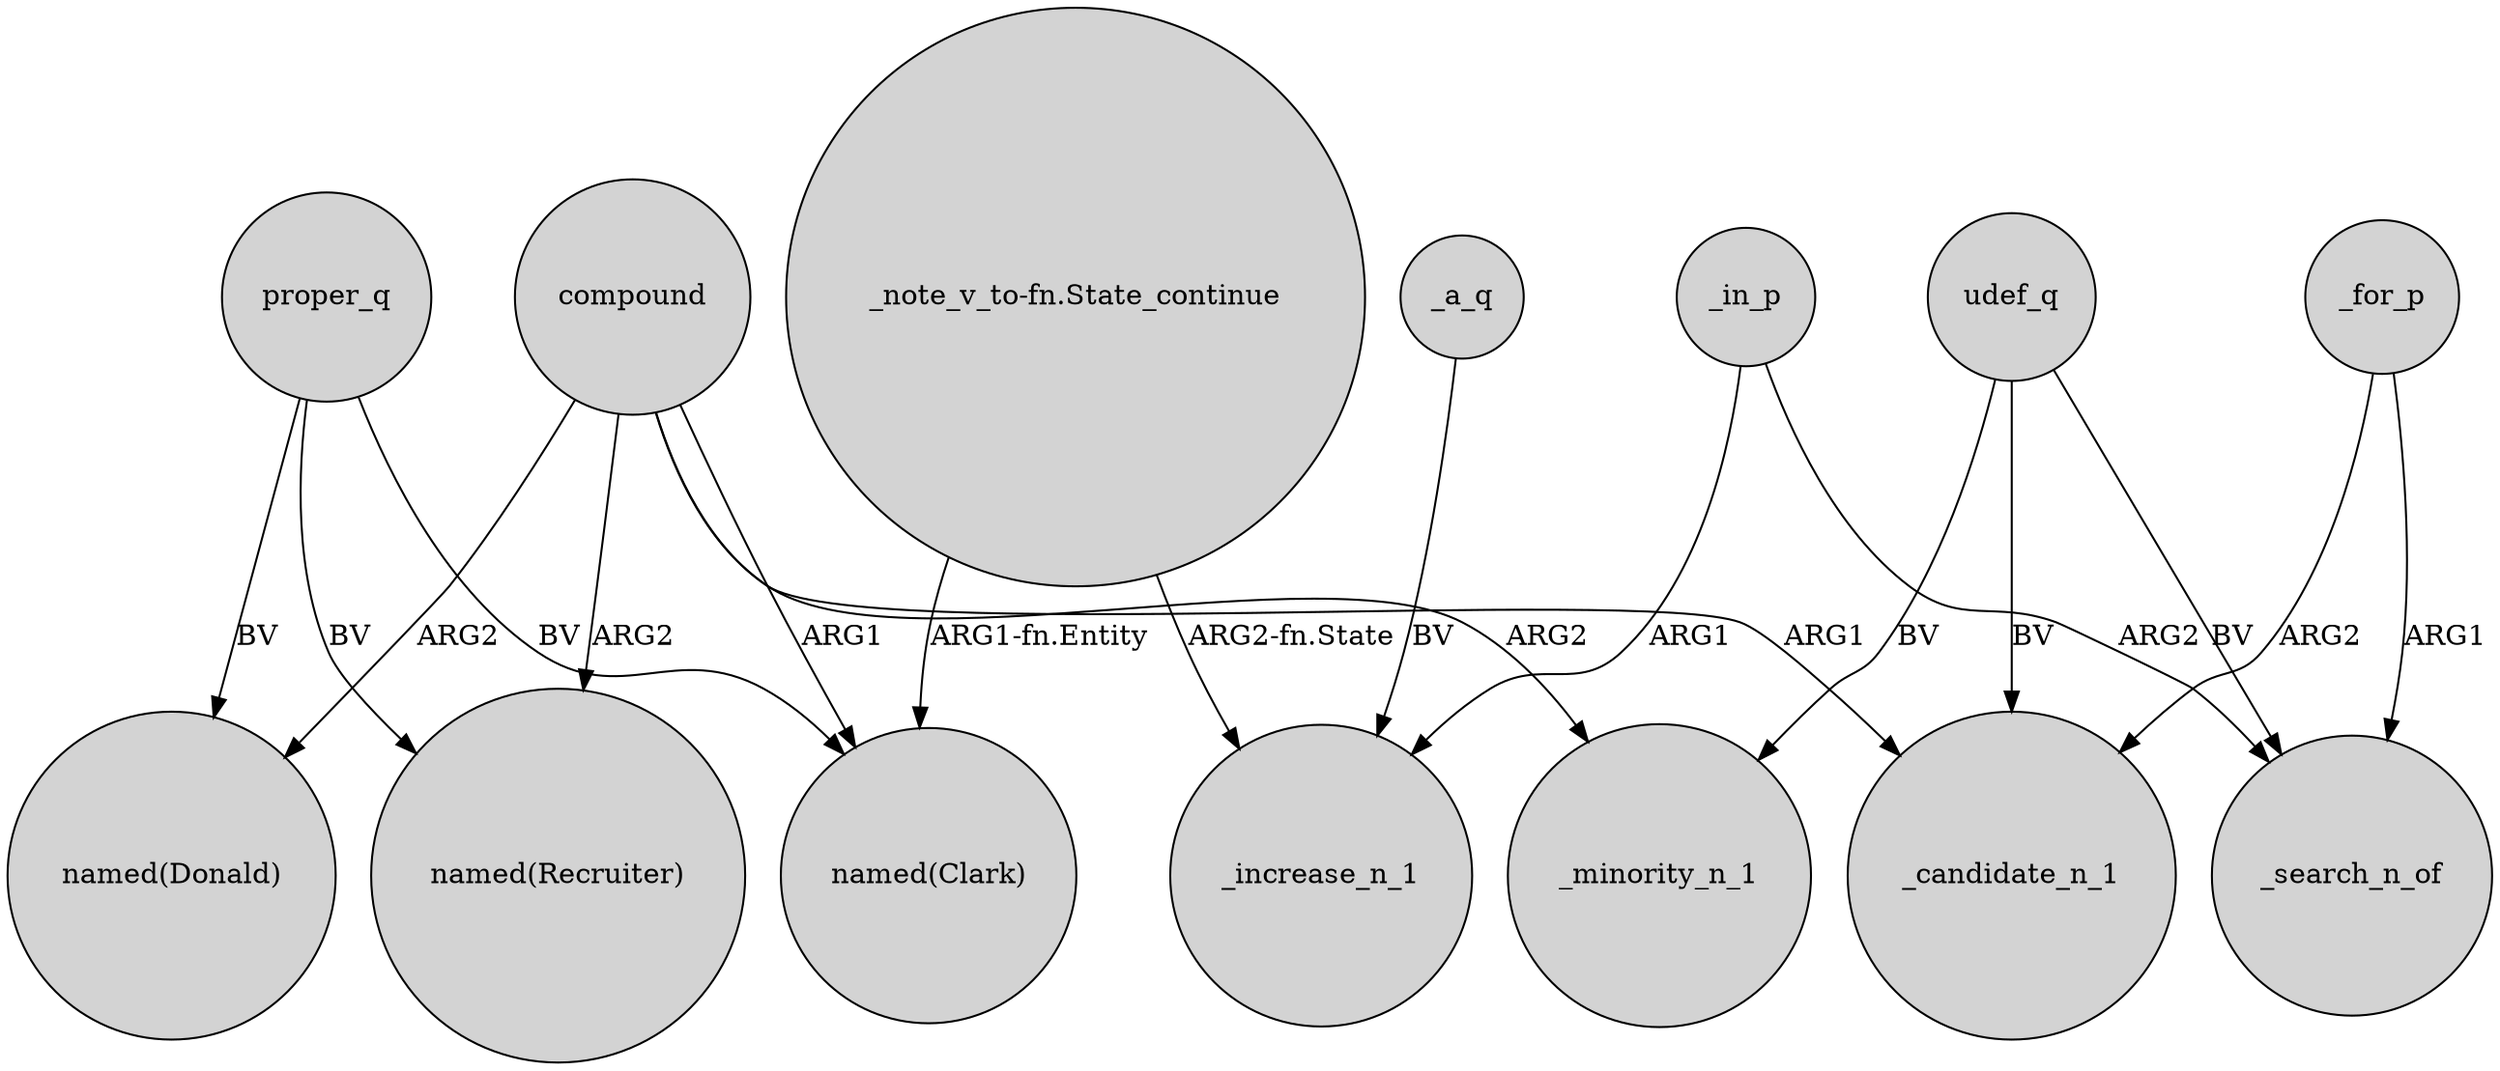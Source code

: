 digraph {
	node [shape=circle style=filled]
	compound -> "named(Recruiter)" [label=ARG2]
	_for_p -> _candidate_n_1 [label=ARG2]
	compound -> _candidate_n_1 [label=ARG1]
	proper_q -> "named(Recruiter)" [label=BV]
	proper_q -> "named(Clark)" [label=BV]
	compound -> _minority_n_1 [label=ARG2]
	proper_q -> "named(Donald)" [label=BV]
	compound -> "named(Donald)" [label=ARG2]
	udef_q -> _search_n_of [label=BV]
	udef_q -> _minority_n_1 [label=BV]
	"_note_v_to-fn.State_continue" -> _increase_n_1 [label="ARG2-fn.State"]
	_a_q -> _increase_n_1 [label=BV]
	_in_p -> _increase_n_1 [label=ARG1]
	"_note_v_to-fn.State_continue" -> "named(Clark)" [label="ARG1-fn.Entity"]
	_for_p -> _search_n_of [label=ARG1]
	compound -> "named(Clark)" [label=ARG1]
	udef_q -> _candidate_n_1 [label=BV]
	_in_p -> _search_n_of [label=ARG2]
}
